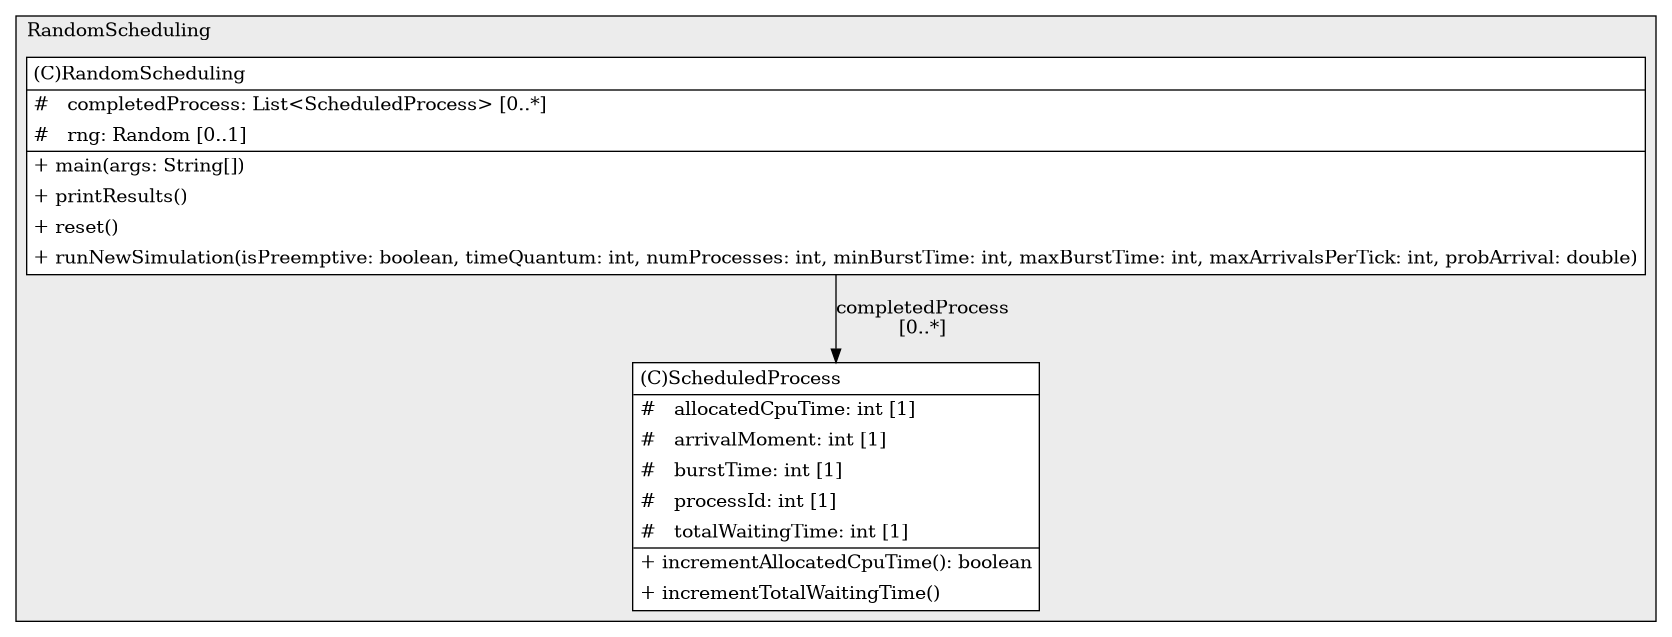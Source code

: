 @startuml

/' diagram meta data start
config=StructureConfiguration;
{
  "projectClassification": {
    "searchMode": "OpenProject", // OpenProject, AllProjects
    "includedProjects": "",
    "pathEndKeywords": "*.impl",
    "isClientPath": "",
    "isClientName": "",
    "isTestPath": "",
    "isTestName": "",
    "isMappingPath": "",
    "isMappingName": "",
    "isDataAccessPath": "",
    "isDataAccessName": "",
    "isDataStructurePath": "",
    "isDataStructureName": "",
    "isInterfaceStructuresPath": "",
    "isInterfaceStructuresName": "",
    "isEntryPointPath": "",
    "isEntryPointName": ""
  },
  "graphRestriction": {
    "classPackageExcludeFilter": "",
    "classPackageIncludeFilter": "",
    "classNameExcludeFilter": "",
    "classNameIncludeFilter": "",
    "methodNameExcludeFilter": "",
    "methodNameIncludeFilter": "",
    "removeByInheritance": "", // inheritance/annotation based filtering is done in a second step
    "removeByAnnotation": "",
    "removeByClassPackage": "", // cleanup the graph after inheritance/annotation based filtering is done
    "removeByClassName": "",
    "cutMappings": false,
    "cutEnum": true,
    "cutTests": true,
    "cutClient": true,
    "cutDataAccess": false,
    "cutInterfaceStructures": false,
    "cutDataStructures": false,
    "cutGetterAndSetter": true,
    "cutConstructors": true
  },
  "graphTraversal": {
    "forwardDepth": 6,
    "backwardDepth": 6,
    "classPackageExcludeFilter": "",
    "classPackageIncludeFilter": "",
    "classNameExcludeFilter": "",
    "classNameIncludeFilter": "",
    "methodNameExcludeFilter": "",
    "methodNameIncludeFilter": "",
    "hideMappings": false,
    "hideDataStructures": false,
    "hidePrivateMethods": true,
    "hideInterfaceCalls": true, // indirection: implementation -> interface (is hidden) -> implementation
    "onlyShowApplicationEntryPoints": false // root node is included
  },
  "details": {
    "aggregation": "GroupByClass", // ByClass, GroupByClass, None
    "showClassGenericTypes": true,
    "showMethods": true,
    "showMethodParameterNames": true,
    "showMethodParameterTypes": true,
    "showMethodReturnType": true,
    "showPackageLevels": 2,
    "showDetailedClassStructure": true
  },
  "rootClass": "RandomScheduling"
}
diagram meta data end '/



digraph g {
    rankdir="TB"
    splines=polyline
    

'nodes 
subgraph cluster_1902341417 { 
   	label=RandomScheduling
	labeljust=l
	fillcolor="#ececec"
	style=filled
   
   RandomScheduling1902341417[
	label=<<TABLE BORDER="1" CELLBORDER="0" CELLPADDING="4" CELLSPACING="0">
<TR><TD ALIGN="LEFT" >(C)RandomScheduling</TD></TR>
<HR/>
<TR><TD ALIGN="LEFT" >#   completedProcess: List&lt;ScheduledProcess&gt; [0..*]</TD></TR>
<TR><TD ALIGN="LEFT" >#   rng: Random [0..1]</TD></TR>
<HR/>
<TR><TD ALIGN="LEFT" >+ main(args: String[])</TD></TR>
<TR><TD ALIGN="LEFT" >+ printResults()</TD></TR>
<TR><TD ALIGN="LEFT" >+ reset()</TD></TR>
<TR><TD ALIGN="LEFT" >+ runNewSimulation(isPreemptive: boolean, timeQuantum: int, numProcesses: int, minBurstTime: int, maxBurstTime: int, maxArrivalsPerTick: int, probArrival: double)</TD></TR>
</TABLE>>
	style=filled
	margin=0
	shape=plaintext
	fillcolor="#FFFFFF"
];

ScheduledProcess1902341417[
	label=<<TABLE BORDER="1" CELLBORDER="0" CELLPADDING="4" CELLSPACING="0">
<TR><TD ALIGN="LEFT" >(C)ScheduledProcess</TD></TR>
<HR/>
<TR><TD ALIGN="LEFT" >#   allocatedCpuTime: int [1]</TD></TR>
<TR><TD ALIGN="LEFT" >#   arrivalMoment: int [1]</TD></TR>
<TR><TD ALIGN="LEFT" >#   burstTime: int [1]</TD></TR>
<TR><TD ALIGN="LEFT" >#   processId: int [1]</TD></TR>
<TR><TD ALIGN="LEFT" >#   totalWaitingTime: int [1]</TD></TR>
<HR/>
<TR><TD ALIGN="LEFT" >+ incrementAllocatedCpuTime(): boolean</TD></TR>
<TR><TD ALIGN="LEFT" >+ incrementTotalWaitingTime()</TD></TR>
</TABLE>>
	style=filled
	margin=0
	shape=plaintext
	fillcolor="#FFFFFF"
];
} 

'edges    
RandomScheduling1902341417 -> ScheduledProcess1902341417[label="completedProcess
[0..*]"];
    
}
@enduml